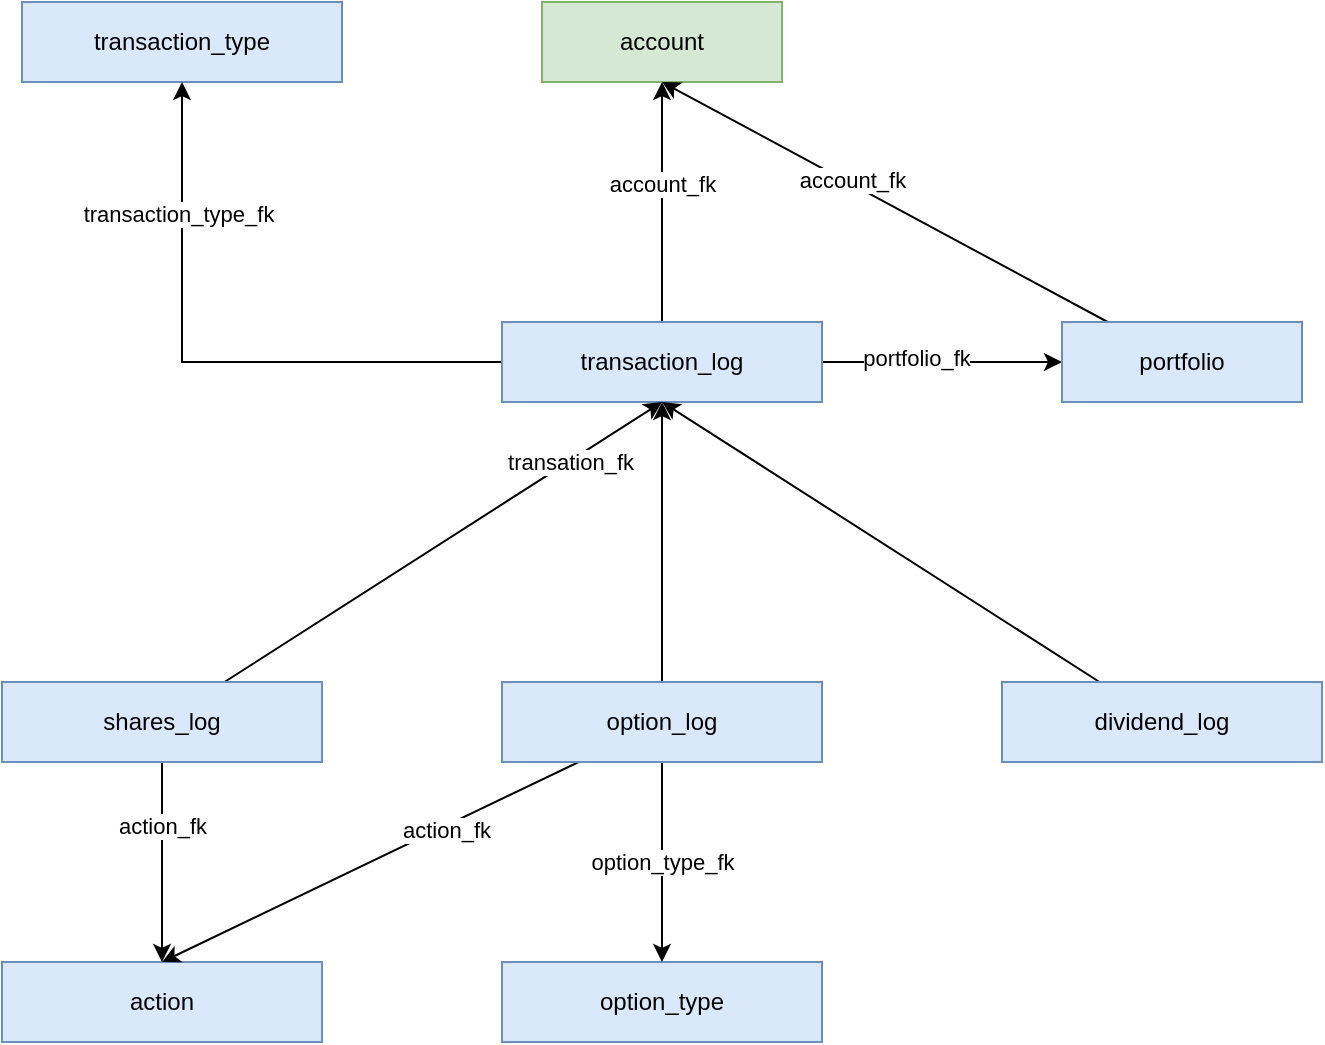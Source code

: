 <mxfile version="12.9.13" type="device"><diagram id="NqikJRnbcJItM2Cx05Y-" name="Page-1"><mxGraphModel dx="1298" dy="900" grid="1" gridSize="10" guides="1" tooltips="1" connect="1" arrows="1" fold="1" page="1" pageScale="1" pageWidth="827" pageHeight="1169" math="0" shadow="0"><root><mxCell id="0"/><mxCell id="1" parent="0"/><mxCell id="8RzTVDhU41VInbnwRWSK-1" value="transaction_type" style="rounded=0;whiteSpace=wrap;html=1;fillColor=#dae8fc;strokeColor=#6c8ebf;" vertex="1" parent="1"><mxGeometry x="80" y="40" width="160" height="40" as="geometry"/></mxCell><mxCell id="8RzTVDhU41VInbnwRWSK-2" value="action" style="rounded=0;whiteSpace=wrap;html=1;fillColor=#dae8fc;strokeColor=#6c8ebf;" vertex="1" parent="1"><mxGeometry x="70" y="520" width="160" height="40" as="geometry"/></mxCell><mxCell id="8RzTVDhU41VInbnwRWSK-3" value="option_type" style="rounded=0;whiteSpace=wrap;html=1;fillColor=#dae8fc;strokeColor=#6c8ebf;" vertex="1" parent="1"><mxGeometry x="320" y="520" width="160" height="40" as="geometry"/></mxCell><mxCell id="8RzTVDhU41VInbnwRWSK-5" style="edgeStyle=orthogonalEdgeStyle;rounded=0;orthogonalLoop=1;jettySize=auto;html=1;entryX=0.5;entryY=1;entryDx=0;entryDy=0;" edge="1" parent="1" source="8RzTVDhU41VInbnwRWSK-4" target="8RzTVDhU41VInbnwRWSK-1"><mxGeometry relative="1" as="geometry"/></mxCell><mxCell id="8RzTVDhU41VInbnwRWSK-7" value="transaction_type_fk" style="edgeLabel;html=1;align=center;verticalAlign=middle;resizable=0;points=[];" vertex="1" connectable="0" parent="8RzTVDhU41VInbnwRWSK-5"><mxGeometry x="0.559" y="2" relative="1" as="geometry"><mxPoint as="offset"/></mxGeometry></mxCell><mxCell id="8RzTVDhU41VInbnwRWSK-22" style="edgeStyle=none;rounded=0;orthogonalLoop=1;jettySize=auto;html=1;entryX=0.5;entryY=1;entryDx=0;entryDy=0;" edge="1" parent="1" source="8RzTVDhU41VInbnwRWSK-4" target="8RzTVDhU41VInbnwRWSK-21"><mxGeometry relative="1" as="geometry"/></mxCell><mxCell id="8RzTVDhU41VInbnwRWSK-23" value="account_fk" style="edgeLabel;html=1;align=center;verticalAlign=middle;resizable=0;points=[];" vertex="1" connectable="0" parent="8RzTVDhU41VInbnwRWSK-22"><mxGeometry x="0.151" relative="1" as="geometry"><mxPoint as="offset"/></mxGeometry></mxCell><mxCell id="8RzTVDhU41VInbnwRWSK-26" style="edgeStyle=none;rounded=0;orthogonalLoop=1;jettySize=auto;html=1;entryX=0;entryY=0.5;entryDx=0;entryDy=0;" edge="1" parent="1" source="8RzTVDhU41VInbnwRWSK-4" target="8RzTVDhU41VInbnwRWSK-25"><mxGeometry relative="1" as="geometry"/></mxCell><mxCell id="8RzTVDhU41VInbnwRWSK-27" value="portfolio_fk" style="edgeLabel;html=1;align=center;verticalAlign=middle;resizable=0;points=[];" vertex="1" connectable="0" parent="8RzTVDhU41VInbnwRWSK-26"><mxGeometry x="-0.217" y="2" relative="1" as="geometry"><mxPoint as="offset"/></mxGeometry></mxCell><mxCell id="8RzTVDhU41VInbnwRWSK-4" value="transaction_log" style="rounded=0;whiteSpace=wrap;html=1;fillColor=#dae8fc;strokeColor=#6c8ebf;" vertex="1" parent="1"><mxGeometry x="320" y="200" width="160" height="40" as="geometry"/></mxCell><mxCell id="8RzTVDhU41VInbnwRWSK-10" style="rounded=0;orthogonalLoop=1;jettySize=auto;html=1;entryX=0.5;entryY=1;entryDx=0;entryDy=0;" edge="1" parent="1" source="8RzTVDhU41VInbnwRWSK-9" target="8RzTVDhU41VInbnwRWSK-4"><mxGeometry relative="1" as="geometry"/></mxCell><mxCell id="8RzTVDhU41VInbnwRWSK-11" value="transation_fk" style="edgeLabel;html=1;align=center;verticalAlign=middle;resizable=0;points=[];" vertex="1" connectable="0" parent="8RzTVDhU41VInbnwRWSK-10"><mxGeometry x="0.577" relative="1" as="geometry"><mxPoint as="offset"/></mxGeometry></mxCell><mxCell id="8RzTVDhU41VInbnwRWSK-16" style="edgeStyle=none;rounded=0;orthogonalLoop=1;jettySize=auto;html=1;entryX=0.5;entryY=0;entryDx=0;entryDy=0;" edge="1" parent="1" source="8RzTVDhU41VInbnwRWSK-9" target="8RzTVDhU41VInbnwRWSK-2"><mxGeometry relative="1" as="geometry"/></mxCell><mxCell id="8RzTVDhU41VInbnwRWSK-18" value="action_fk" style="edgeLabel;html=1;align=center;verticalAlign=middle;resizable=0;points=[];" vertex="1" connectable="0" parent="8RzTVDhU41VInbnwRWSK-16"><mxGeometry x="-0.36" relative="1" as="geometry"><mxPoint as="offset"/></mxGeometry></mxCell><mxCell id="8RzTVDhU41VInbnwRWSK-9" value="shares_log" style="rounded=0;whiteSpace=wrap;html=1;fillColor=#dae8fc;strokeColor=#6c8ebf;" vertex="1" parent="1"><mxGeometry x="70" y="380" width="160" height="40" as="geometry"/></mxCell><mxCell id="8RzTVDhU41VInbnwRWSK-13" style="edgeStyle=orthogonalEdgeStyle;rounded=0;orthogonalLoop=1;jettySize=auto;html=1;entryX=0.5;entryY=1;entryDx=0;entryDy=0;" edge="1" parent="1" source="8RzTVDhU41VInbnwRWSK-12" target="8RzTVDhU41VInbnwRWSK-4"><mxGeometry relative="1" as="geometry"/></mxCell><mxCell id="8RzTVDhU41VInbnwRWSK-17" style="edgeStyle=none;rounded=0;orthogonalLoop=1;jettySize=auto;html=1;entryX=0.5;entryY=0;entryDx=0;entryDy=0;" edge="1" parent="1" source="8RzTVDhU41VInbnwRWSK-12" target="8RzTVDhU41VInbnwRWSK-2"><mxGeometry relative="1" as="geometry"/></mxCell><mxCell id="8RzTVDhU41VInbnwRWSK-19" value="action_fk" style="edgeLabel;html=1;align=center;verticalAlign=middle;resizable=0;points=[];" vertex="1" connectable="0" parent="8RzTVDhU41VInbnwRWSK-17"><mxGeometry x="-0.355" y="2" relative="1" as="geometry"><mxPoint as="offset"/></mxGeometry></mxCell><mxCell id="8RzTVDhU41VInbnwRWSK-20" value="option_type_fk" style="edgeStyle=none;rounded=0;orthogonalLoop=1;jettySize=auto;html=1;entryX=0.5;entryY=0;entryDx=0;entryDy=0;" edge="1" parent="1" source="8RzTVDhU41VInbnwRWSK-12" target="8RzTVDhU41VInbnwRWSK-3"><mxGeometry relative="1" as="geometry"/></mxCell><mxCell id="8RzTVDhU41VInbnwRWSK-12" value="option_log" style="rounded=0;whiteSpace=wrap;html=1;fillColor=#dae8fc;strokeColor=#6c8ebf;" vertex="1" parent="1"><mxGeometry x="320" y="380" width="160" height="40" as="geometry"/></mxCell><mxCell id="8RzTVDhU41VInbnwRWSK-15" style="rounded=0;orthogonalLoop=1;jettySize=auto;html=1;" edge="1" parent="1" source="8RzTVDhU41VInbnwRWSK-14"><mxGeometry relative="1" as="geometry"><mxPoint x="400" y="240" as="targetPoint"/></mxGeometry></mxCell><mxCell id="8RzTVDhU41VInbnwRWSK-14" value="dividend_log" style="rounded=0;whiteSpace=wrap;html=1;fillColor=#dae8fc;strokeColor=#6c8ebf;" vertex="1" parent="1"><mxGeometry x="570" y="380" width="160" height="40" as="geometry"/></mxCell><mxCell id="8RzTVDhU41VInbnwRWSK-21" value="account" style="rounded=0;whiteSpace=wrap;html=1;fillColor=#d5e8d4;strokeColor=#82b366;" vertex="1" parent="1"><mxGeometry x="340" y="40" width="120" height="40" as="geometry"/></mxCell><mxCell id="8RzTVDhU41VInbnwRWSK-28" style="edgeStyle=none;rounded=0;orthogonalLoop=1;jettySize=auto;html=1;entryX=0.5;entryY=1;entryDx=0;entryDy=0;" edge="1" parent="1" source="8RzTVDhU41VInbnwRWSK-25" target="8RzTVDhU41VInbnwRWSK-21"><mxGeometry relative="1" as="geometry"/></mxCell><mxCell id="8RzTVDhU41VInbnwRWSK-29" value="account_fk" style="edgeLabel;html=1;align=center;verticalAlign=middle;resizable=0;points=[];" vertex="1" connectable="0" parent="8RzTVDhU41VInbnwRWSK-28"><mxGeometry x="0.166" y="-2" relative="1" as="geometry"><mxPoint x="1" as="offset"/></mxGeometry></mxCell><mxCell id="8RzTVDhU41VInbnwRWSK-25" value="portfolio" style="rounded=0;whiteSpace=wrap;html=1;fillColor=#dae8fc;strokeColor=#6c8ebf;" vertex="1" parent="1"><mxGeometry x="600" y="200" width="120" height="40" as="geometry"/></mxCell></root></mxGraphModel></diagram></mxfile>